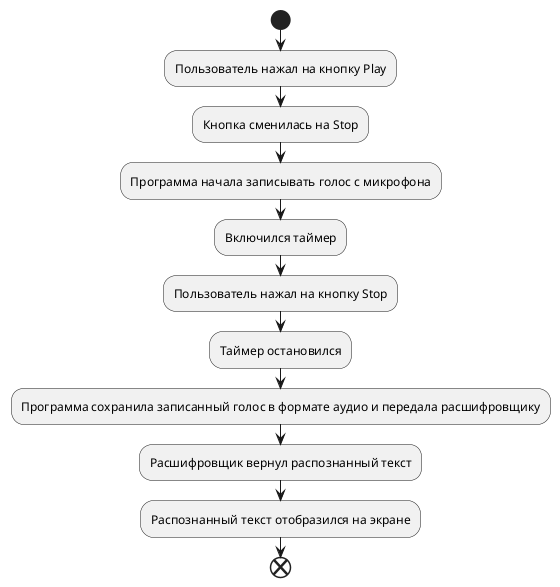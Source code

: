 @startuml
'https://plantuml.com/sequence-diagram

start

:Пользователь нажал на кнопку Play;
:Кнопка сменилась на Stop;
:Программа начала записывать голос с микрофона;
:Включился таймер;
:Пользователь нажал на кнопку Stop;
:Таймер остановился;
:Программа сохранила записанный голос в формате аудио и передала расшифровщику;
:Расшифровщик вернул распознанный текст;
:Распознанный текст отобразился на экране;
end
@enduml